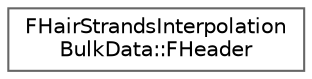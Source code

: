 digraph "Graphical Class Hierarchy"
{
 // INTERACTIVE_SVG=YES
 // LATEX_PDF_SIZE
  bgcolor="transparent";
  edge [fontname=Helvetica,fontsize=10,labelfontname=Helvetica,labelfontsize=10];
  node [fontname=Helvetica,fontsize=10,shape=box,height=0.2,width=0.4];
  rankdir="LR";
  Node0 [id="Node000000",label="FHairStrandsInterpolation\lBulkData::FHeader",height=0.2,width=0.4,color="grey40", fillcolor="white", style="filled",URL="$db/d95/structFHairStrandsInterpolationBulkData_1_1FHeader.html",tooltip=" "];
}
